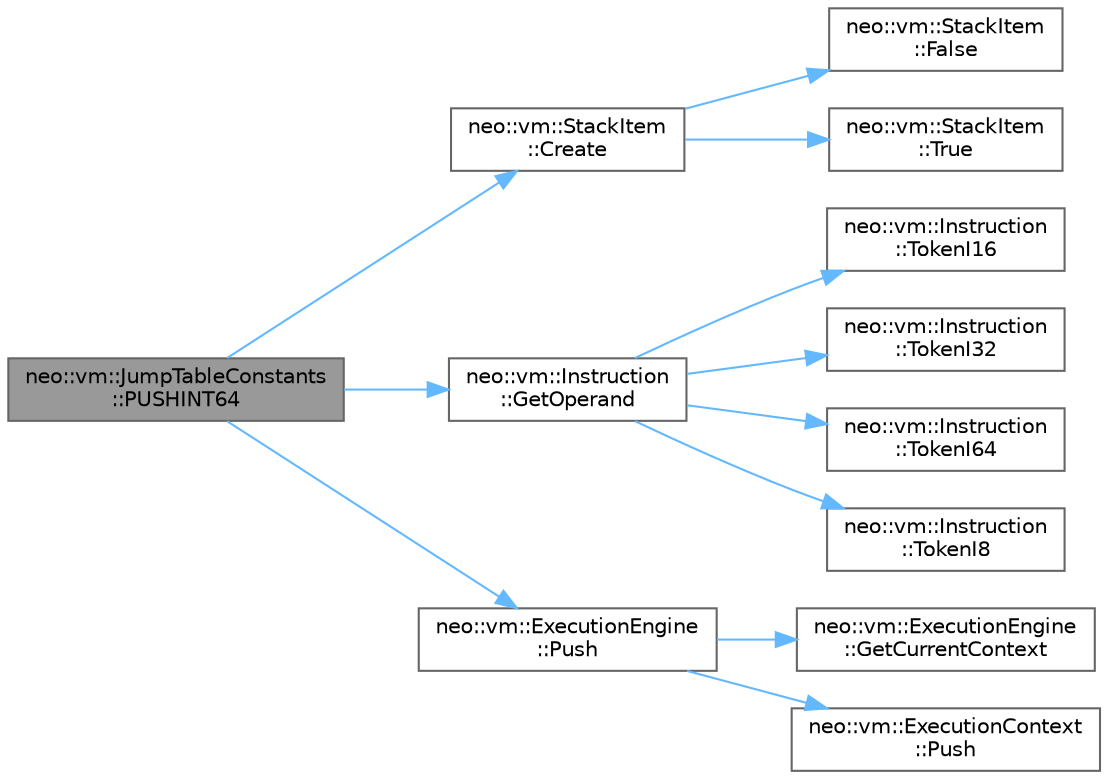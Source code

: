 digraph "neo::vm::JumpTableConstants::PUSHINT64"
{
 // LATEX_PDF_SIZE
  bgcolor="transparent";
  edge [fontname=Helvetica,fontsize=10,labelfontname=Helvetica,labelfontsize=10];
  node [fontname=Helvetica,fontsize=10,shape=box,height=0.2,width=0.4];
  rankdir="LR";
  Node1 [id="Node000001",label="neo::vm::JumpTableConstants\l::PUSHINT64",height=0.2,width=0.4,color="gray40", fillcolor="grey60", style="filled", fontcolor="black",tooltip="Pushes a 8-byte signed integer onto the stack."];
  Node1 -> Node2 [id="edge12_Node000001_Node000002",color="steelblue1",style="solid",tooltip=" "];
  Node2 [id="Node000002",label="neo::vm::StackItem\l::Create",height=0.2,width=0.4,color="grey40", fillcolor="white", style="filled",URL="$classneo_1_1vm_1_1_stack_item.html#a1d67a8c02d58d56410378b997c2e7855",tooltip="Creates a primitive stack item."];
  Node2 -> Node3 [id="edge13_Node000002_Node000003",color="steelblue1",style="solid",tooltip=" "];
  Node3 [id="Node000003",label="neo::vm::StackItem\l::False",height=0.2,width=0.4,color="grey40", fillcolor="white", style="filled",URL="$classneo_1_1vm_1_1_stack_item.html#a759c1a70f6481936eb089083a5fa2d4e",tooltip="Gets the false stack item."];
  Node2 -> Node4 [id="edge14_Node000002_Node000004",color="steelblue1",style="solid",tooltip=" "];
  Node4 [id="Node000004",label="neo::vm::StackItem\l::True",height=0.2,width=0.4,color="grey40", fillcolor="white", style="filled",URL="$classneo_1_1vm_1_1_stack_item.html#ac5c88a02b66663d80e61942bb425391c",tooltip="Gets the true stack item."];
  Node1 -> Node5 [id="edge15_Node000001_Node000005",color="steelblue1",style="solid",tooltip=" "];
  Node5 [id="Node000005",label="neo::vm::Instruction\l::GetOperand",height=0.2,width=0.4,color="grey40", fillcolor="white", style="filled",URL="$classneo_1_1vm_1_1_instruction.html#a48afe4f3bfacd1a6e1c3b292ed266c25",tooltip="Gets the operand as an integer value."];
  Node5 -> Node6 [id="edge16_Node000005_Node000006",color="steelblue1",style="solid",tooltip=" "];
  Node6 [id="Node000006",label="neo::vm::Instruction\l::TokenI16",height=0.2,width=0.4,color="grey40", fillcolor="white", style="filled",URL="$classneo_1_1vm_1_1_instruction.html#a075af42dbec402f916767db373308d86",tooltip="Gets the first operand as int16_t."];
  Node5 -> Node7 [id="edge17_Node000005_Node000007",color="steelblue1",style="solid",tooltip=" "];
  Node7 [id="Node000007",label="neo::vm::Instruction\l::TokenI32",height=0.2,width=0.4,color="grey40", fillcolor="white", style="filled",URL="$classneo_1_1vm_1_1_instruction.html#a4b9659619bb7729b1619e1c881263f0c",tooltip="Gets the first operand as int32_t."];
  Node5 -> Node8 [id="edge18_Node000005_Node000008",color="steelblue1",style="solid",tooltip=" "];
  Node8 [id="Node000008",label="neo::vm::Instruction\l::TokenI64",height=0.2,width=0.4,color="grey40", fillcolor="white", style="filled",URL="$classneo_1_1vm_1_1_instruction.html#ae1ba54f169f92a9f7589811c9c63b94d",tooltip="Gets the first operand as int64_t."];
  Node5 -> Node9 [id="edge19_Node000005_Node000009",color="steelblue1",style="solid",tooltip=" "];
  Node9 [id="Node000009",label="neo::vm::Instruction\l::TokenI8",height=0.2,width=0.4,color="grey40", fillcolor="white", style="filled",URL="$classneo_1_1vm_1_1_instruction.html#ae24c253c025b65e62f49e892056fc7fb",tooltip="Gets the first operand as int8_t."];
  Node1 -> Node10 [id="edge20_Node000001_Node000010",color="steelblue1",style="solid",tooltip=" "];
  Node10 [id="Node000010",label="neo::vm::ExecutionEngine\l::Push",height=0.2,width=0.4,color="grey40", fillcolor="white", style="filled",URL="$classneo_1_1vm_1_1_execution_engine.html#ac4c7337cbe6847beb734f3b788d8b6de",tooltip="Pushes an item onto the evaluation stack."];
  Node10 -> Node11 [id="edge21_Node000010_Node000011",color="steelblue1",style="solid",tooltip=" "];
  Node11 [id="Node000011",label="neo::vm::ExecutionEngine\l::GetCurrentContext",height=0.2,width=0.4,color="grey40", fillcolor="white", style="filled",URL="$classneo_1_1vm_1_1_execution_engine.html#a8301f5b182f15a7c9302c1b65cbf9220",tooltip="Gets the current context."];
  Node10 -> Node12 [id="edge22_Node000010_Node000012",color="steelblue1",style="solid",tooltip=" "];
  Node12 [id="Node000012",label="neo::vm::ExecutionContext\l::Push",height=0.2,width=0.4,color="grey40", fillcolor="white", style="filled",URL="$classneo_1_1vm_1_1_execution_context.html#ad1554da2b9a026e84808153d8d4c821d",tooltip="Pushes an item onto the evaluation stack."];
}
